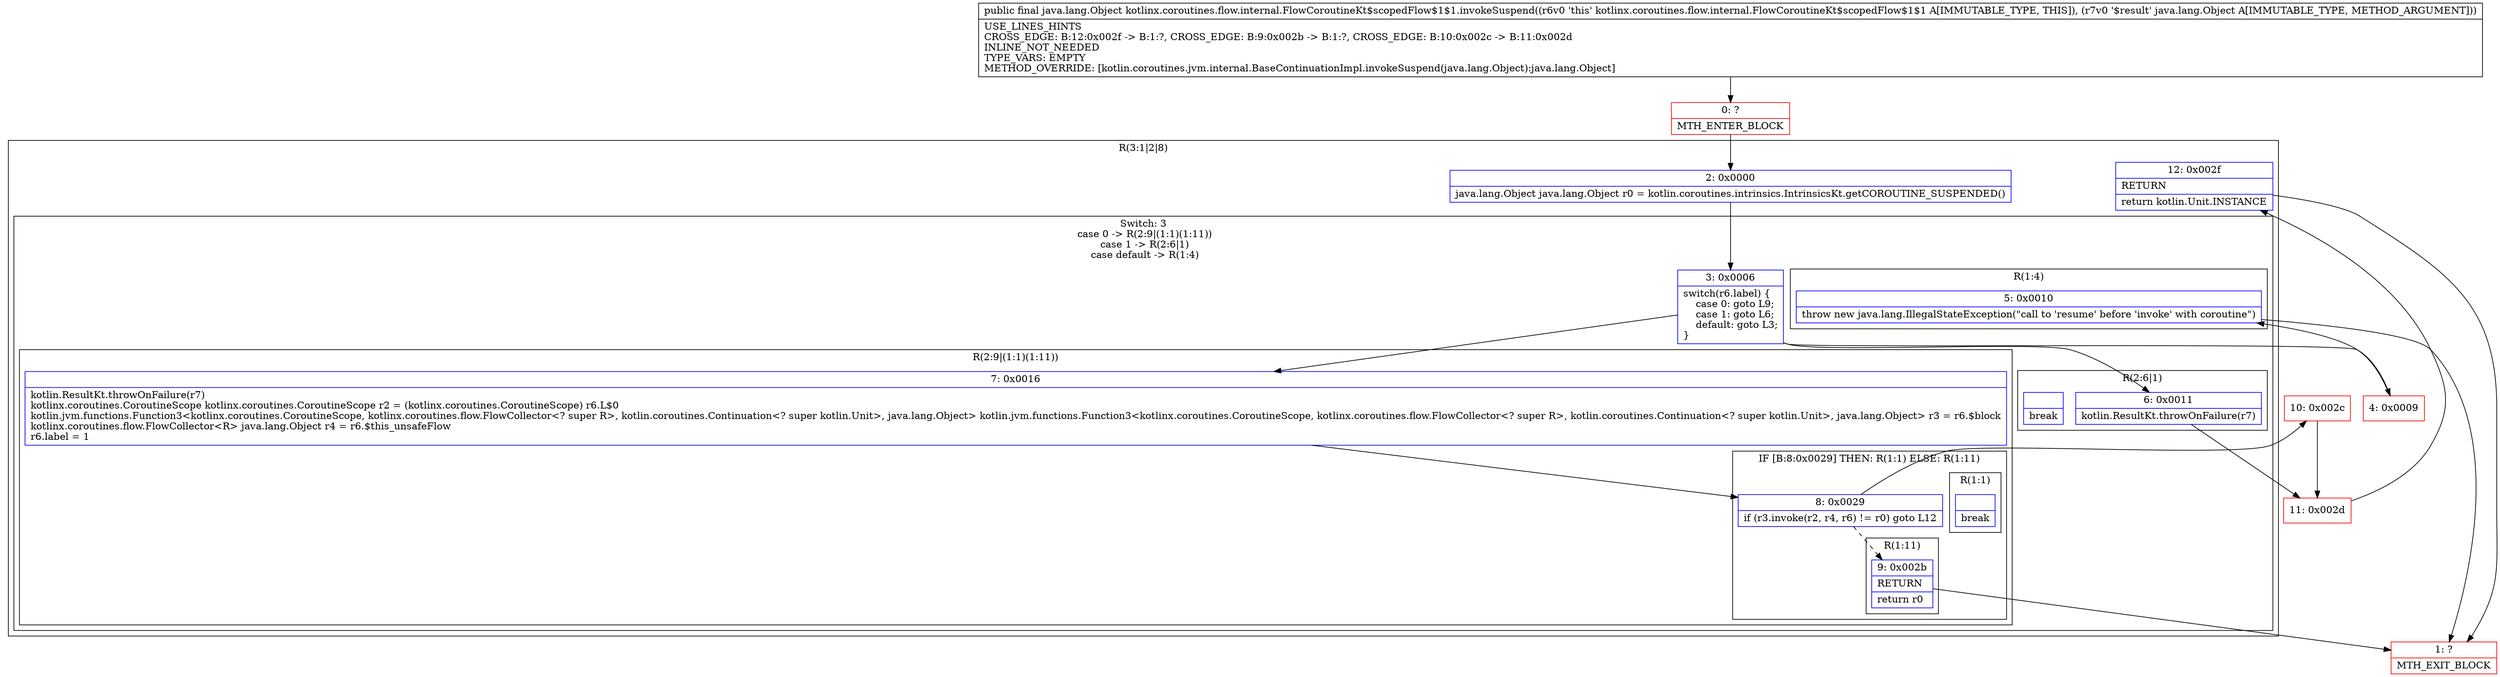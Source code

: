 digraph "CFG forkotlinx.coroutines.flow.internal.FlowCoroutineKt$scopedFlow$1$1.invokeSuspend(Ljava\/lang\/Object;)Ljava\/lang\/Object;" {
subgraph cluster_Region_834951352 {
label = "R(3:1|2|8)";
node [shape=record,color=blue];
Node_2 [shape=record,label="{2\:\ 0x0000|java.lang.Object java.lang.Object r0 = kotlin.coroutines.intrinsics.IntrinsicsKt.getCOROUTINE_SUSPENDED()\l}"];
subgraph cluster_SwitchRegion_1453235232 {
label = "Switch: 3
 case 0 -> R(2:9|(1:1)(1:11))
 case 1 -> R(2:6|1)
 case default -> R(1:4)";
node [shape=record,color=blue];
Node_3 [shape=record,label="{3\:\ 0x0006|switch(r6.label) \{\l    case 0: goto L9;\l    case 1: goto L6;\l    default: goto L3;\l\}\l}"];
subgraph cluster_Region_241602517 {
label = "R(2:9|(1:1)(1:11))";
node [shape=record,color=blue];
Node_7 [shape=record,label="{7\:\ 0x0016|kotlin.ResultKt.throwOnFailure(r7)\lkotlinx.coroutines.CoroutineScope kotlinx.coroutines.CoroutineScope r2 = (kotlinx.coroutines.CoroutineScope) r6.L$0\lkotlin.jvm.functions.Function3\<kotlinx.coroutines.CoroutineScope, kotlinx.coroutines.flow.FlowCollector\<? super R\>, kotlin.coroutines.Continuation\<? super kotlin.Unit\>, java.lang.Object\> kotlin.jvm.functions.Function3\<kotlinx.coroutines.CoroutineScope, kotlinx.coroutines.flow.FlowCollector\<? super R\>, kotlin.coroutines.Continuation\<? super kotlin.Unit\>, java.lang.Object\> r3 = r6.$block\lkotlinx.coroutines.flow.FlowCollector\<R\> java.lang.Object r4 = r6.$this_unsafeFlow\lr6.label = 1\l}"];
subgraph cluster_IfRegion_905357623 {
label = "IF [B:8:0x0029] THEN: R(1:1) ELSE: R(1:11)";
node [shape=record,color=blue];
Node_8 [shape=record,label="{8\:\ 0x0029|if (r3.invoke(r2, r4, r6) != r0) goto L12\l}"];
subgraph cluster_Region_1473025432 {
label = "R(1:1)";
node [shape=record,color=blue];
Node_InsnContainer_2113535463 [shape=record,label="{|break\l}"];
}
subgraph cluster_Region_842521687 {
label = "R(1:11)";
node [shape=record,color=blue];
Node_9 [shape=record,label="{9\:\ 0x002b|RETURN\l|return r0\l}"];
}
}
}
subgraph cluster_Region_1790794697 {
label = "R(2:6|1)";
node [shape=record,color=blue];
Node_6 [shape=record,label="{6\:\ 0x0011|kotlin.ResultKt.throwOnFailure(r7)\l}"];
Node_InsnContainer_1222681890 [shape=record,label="{|break\l}"];
}
subgraph cluster_Region_2066975219 {
label = "R(1:4)";
node [shape=record,color=blue];
Node_5 [shape=record,label="{5\:\ 0x0010|throw new java.lang.IllegalStateException(\"call to 'resume' before 'invoke' with coroutine\")\l}"];
}
}
Node_12 [shape=record,label="{12\:\ 0x002f|RETURN\l|return kotlin.Unit.INSTANCE\l}"];
}
Node_0 [shape=record,color=red,label="{0\:\ ?|MTH_ENTER_BLOCK\l}"];
Node_4 [shape=record,color=red,label="{4\:\ 0x0009}"];
Node_1 [shape=record,color=red,label="{1\:\ ?|MTH_EXIT_BLOCK\l}"];
Node_11 [shape=record,color=red,label="{11\:\ 0x002d}"];
Node_10 [shape=record,color=red,label="{10\:\ 0x002c}"];
MethodNode[shape=record,label="{public final java.lang.Object kotlinx.coroutines.flow.internal.FlowCoroutineKt$scopedFlow$1$1.invokeSuspend((r6v0 'this' kotlinx.coroutines.flow.internal.FlowCoroutineKt$scopedFlow$1$1 A[IMMUTABLE_TYPE, THIS]), (r7v0 '$result' java.lang.Object A[IMMUTABLE_TYPE, METHOD_ARGUMENT]))  | USE_LINES_HINTS\lCROSS_EDGE: B:12:0x002f \-\> B:1:?, CROSS_EDGE: B:9:0x002b \-\> B:1:?, CROSS_EDGE: B:10:0x002c \-\> B:11:0x002d\lINLINE_NOT_NEEDED\lTYPE_VARS: EMPTY\lMETHOD_OVERRIDE: [kotlin.coroutines.jvm.internal.BaseContinuationImpl.invokeSuspend(java.lang.Object):java.lang.Object]\l}"];
MethodNode -> Node_0;Node_2 -> Node_3;
Node_3 -> Node_4;
Node_3 -> Node_6;
Node_3 -> Node_7;
Node_7 -> Node_8;
Node_8 -> Node_9[style=dashed];
Node_8 -> Node_10;
Node_9 -> Node_1;
Node_6 -> Node_11;
Node_5 -> Node_1;
Node_12 -> Node_1;
Node_0 -> Node_2;
Node_4 -> Node_5;
Node_11 -> Node_12;
Node_10 -> Node_11;
}

